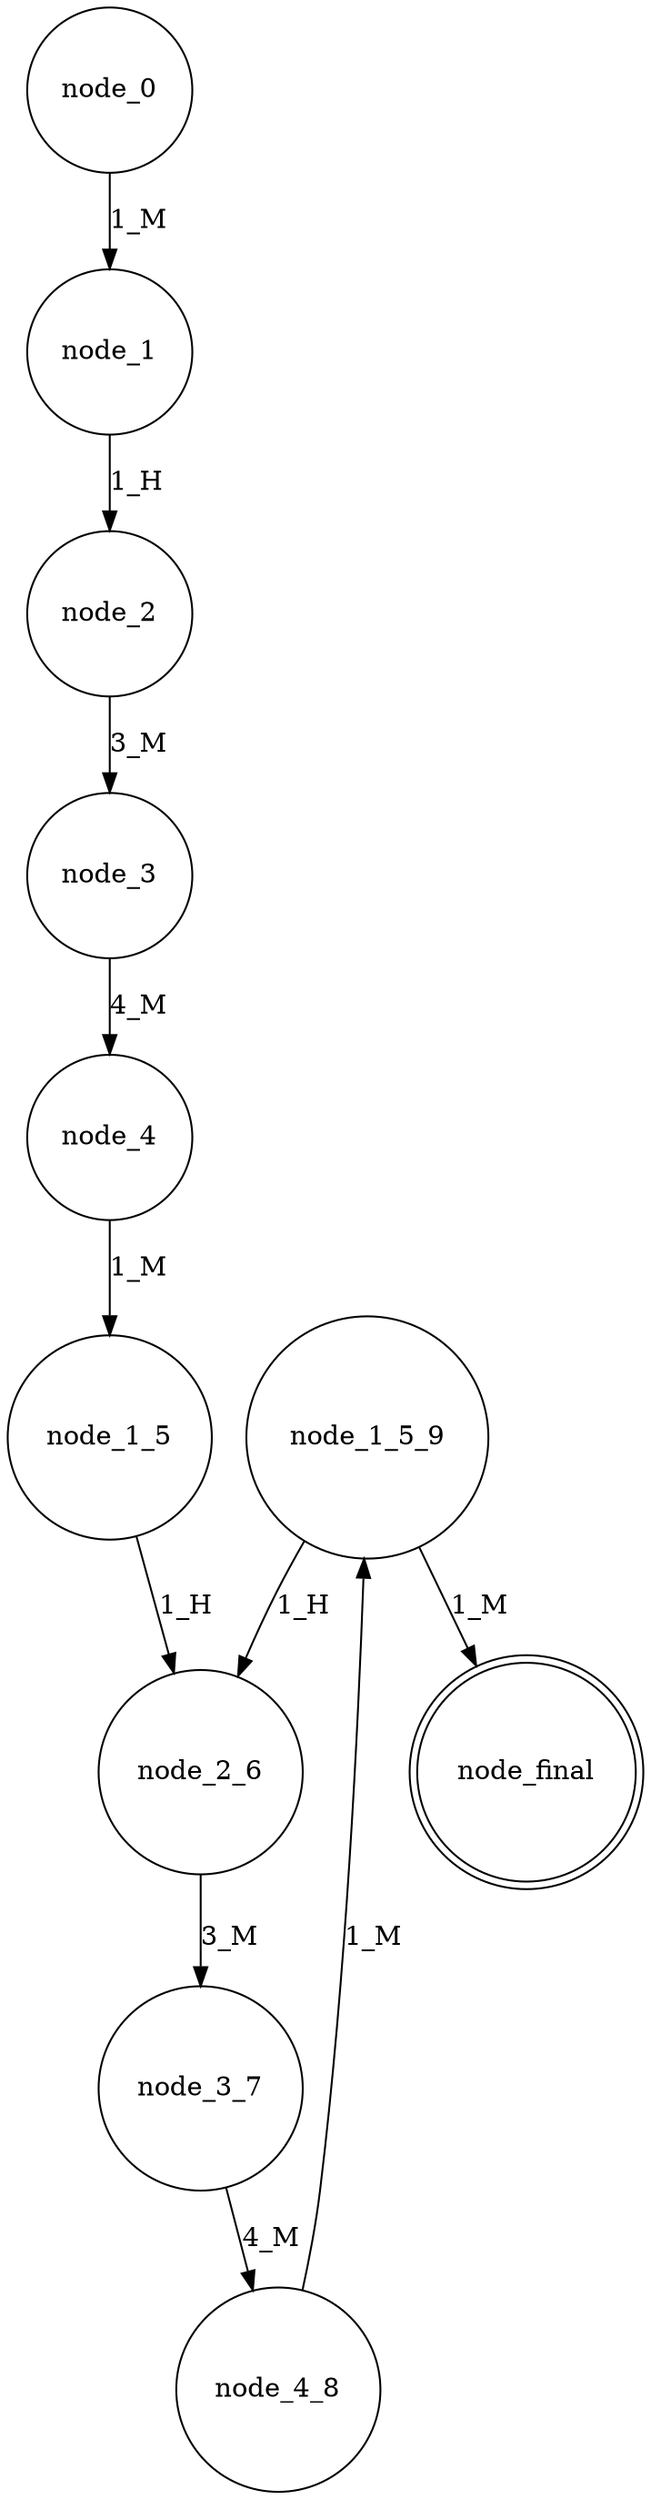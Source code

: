 digraph automaton {
  node [shape = doublecircle]; node_final;
  node [shape = circle]
  node_0 -> node_1 [label="1_M"]
  node_1 -> node_2 [label="1_H"]
  node_1_5 -> node_2_6 [label="1_H"]
  node_1_5_9 -> node_2_6 [label="1_H"]
  node_1_5_9 -> node_final [label="1_M"]
  node_2 -> node_3 [label="3_M"]
  node_2_6 -> node_3_7 [label="3_M"]
  node_3 -> node_4 [label="4_M"]
  node_3_7 -> node_4_8 [label="4_M"]
  node_4 -> node_1_5 [label="1_M"]
  node_4_8 -> node_1_5_9 [label="1_M"]
}
